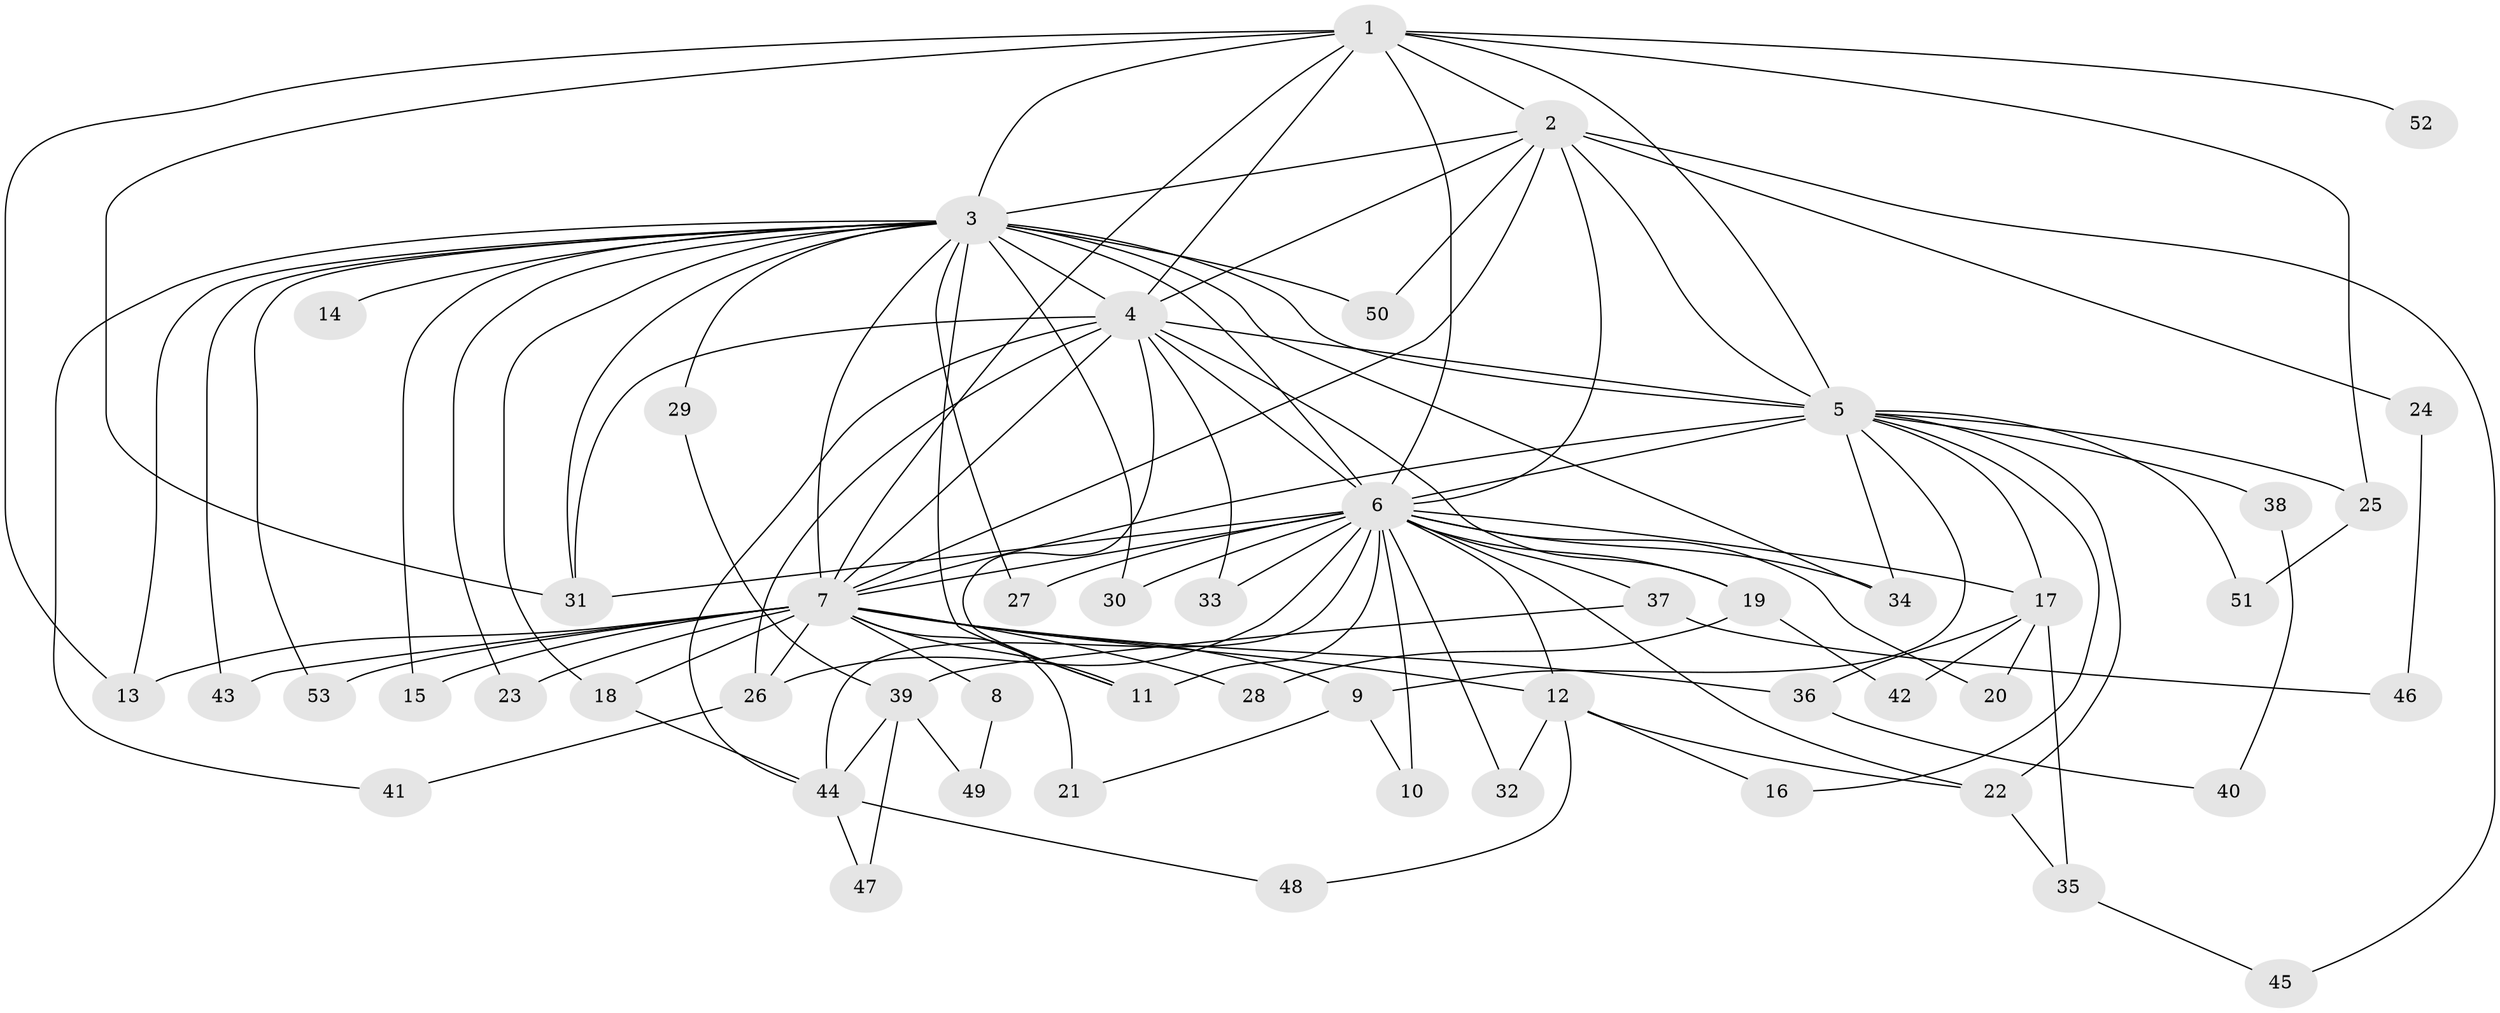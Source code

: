 // original degree distribution, {16: 0.011764705882352941, 14: 0.011764705882352941, 11: 0.011764705882352941, 17: 0.011764705882352941, 26: 0.011764705882352941, 21: 0.011764705882352941, 24: 0.011764705882352941, 20: 0.011764705882352941, 15: 0.011764705882352941, 25: 0.011764705882352941, 3: 0.27058823529411763, 4: 0.08235294117647059, 6: 0.023529411764705882, 2: 0.4823529411764706, 5: 0.023529411764705882}
// Generated by graph-tools (version 1.1) at 2025/49/03/04/25 22:49:28]
// undirected, 53 vertices, 116 edges
graph export_dot {
  node [color=gray90,style=filled];
  1;
  2;
  3;
  4;
  5;
  6;
  7;
  8;
  9;
  10;
  11;
  12;
  13;
  14;
  15;
  16;
  17;
  18;
  19;
  20;
  21;
  22;
  23;
  24;
  25;
  26;
  27;
  28;
  29;
  30;
  31;
  32;
  33;
  34;
  35;
  36;
  37;
  38;
  39;
  40;
  41;
  42;
  43;
  44;
  45;
  46;
  47;
  48;
  49;
  50;
  51;
  52;
  53;
  1 -- 2 [weight=1.0];
  1 -- 3 [weight=2.0];
  1 -- 4 [weight=1.0];
  1 -- 5 [weight=1.0];
  1 -- 6 [weight=3.0];
  1 -- 7 [weight=3.0];
  1 -- 13 [weight=1.0];
  1 -- 25 [weight=2.0];
  1 -- 31 [weight=1.0];
  1 -- 52 [weight=1.0];
  2 -- 3 [weight=2.0];
  2 -- 4 [weight=1.0];
  2 -- 5 [weight=1.0];
  2 -- 6 [weight=3.0];
  2 -- 7 [weight=2.0];
  2 -- 24 [weight=1.0];
  2 -- 45 [weight=1.0];
  2 -- 50 [weight=1.0];
  3 -- 4 [weight=3.0];
  3 -- 5 [weight=2.0];
  3 -- 6 [weight=4.0];
  3 -- 7 [weight=4.0];
  3 -- 11 [weight=1.0];
  3 -- 13 [weight=1.0];
  3 -- 14 [weight=1.0];
  3 -- 15 [weight=1.0];
  3 -- 18 [weight=1.0];
  3 -- 23 [weight=1.0];
  3 -- 27 [weight=1.0];
  3 -- 29 [weight=1.0];
  3 -- 30 [weight=1.0];
  3 -- 31 [weight=1.0];
  3 -- 34 [weight=1.0];
  3 -- 41 [weight=1.0];
  3 -- 43 [weight=1.0];
  3 -- 50 [weight=1.0];
  3 -- 53 [weight=1.0];
  4 -- 5 [weight=1.0];
  4 -- 6 [weight=3.0];
  4 -- 7 [weight=2.0];
  4 -- 11 [weight=1.0];
  4 -- 19 [weight=1.0];
  4 -- 26 [weight=1.0];
  4 -- 31 [weight=1.0];
  4 -- 33 [weight=1.0];
  4 -- 44 [weight=1.0];
  5 -- 6 [weight=2.0];
  5 -- 7 [weight=3.0];
  5 -- 9 [weight=1.0];
  5 -- 16 [weight=1.0];
  5 -- 17 [weight=1.0];
  5 -- 22 [weight=2.0];
  5 -- 25 [weight=1.0];
  5 -- 34 [weight=2.0];
  5 -- 38 [weight=1.0];
  5 -- 51 [weight=1.0];
  6 -- 7 [weight=4.0];
  6 -- 10 [weight=3.0];
  6 -- 11 [weight=1.0];
  6 -- 12 [weight=1.0];
  6 -- 17 [weight=1.0];
  6 -- 19 [weight=3.0];
  6 -- 20 [weight=1.0];
  6 -- 22 [weight=1.0];
  6 -- 26 [weight=1.0];
  6 -- 27 [weight=1.0];
  6 -- 30 [weight=1.0];
  6 -- 31 [weight=1.0];
  6 -- 32 [weight=1.0];
  6 -- 33 [weight=1.0];
  6 -- 34 [weight=1.0];
  6 -- 37 [weight=1.0];
  6 -- 44 [weight=1.0];
  7 -- 8 [weight=1.0];
  7 -- 9 [weight=1.0];
  7 -- 11 [weight=1.0];
  7 -- 12 [weight=1.0];
  7 -- 13 [weight=1.0];
  7 -- 15 [weight=1.0];
  7 -- 18 [weight=1.0];
  7 -- 21 [weight=2.0];
  7 -- 23 [weight=1.0];
  7 -- 26 [weight=2.0];
  7 -- 28 [weight=1.0];
  7 -- 36 [weight=1.0];
  7 -- 43 [weight=1.0];
  7 -- 53 [weight=1.0];
  8 -- 49 [weight=1.0];
  9 -- 10 [weight=1.0];
  9 -- 21 [weight=1.0];
  12 -- 16 [weight=1.0];
  12 -- 22 [weight=1.0];
  12 -- 32 [weight=1.0];
  12 -- 48 [weight=1.0];
  17 -- 20 [weight=1.0];
  17 -- 35 [weight=1.0];
  17 -- 36 [weight=1.0];
  17 -- 42 [weight=1.0];
  18 -- 44 [weight=1.0];
  19 -- 28 [weight=1.0];
  19 -- 42 [weight=1.0];
  22 -- 35 [weight=1.0];
  24 -- 46 [weight=1.0];
  25 -- 51 [weight=1.0];
  26 -- 41 [weight=1.0];
  29 -- 39 [weight=1.0];
  35 -- 45 [weight=1.0];
  36 -- 40 [weight=1.0];
  37 -- 39 [weight=1.0];
  37 -- 46 [weight=1.0];
  38 -- 40 [weight=1.0];
  39 -- 44 [weight=1.0];
  39 -- 47 [weight=1.0];
  39 -- 49 [weight=1.0];
  44 -- 47 [weight=1.0];
  44 -- 48 [weight=1.0];
}

